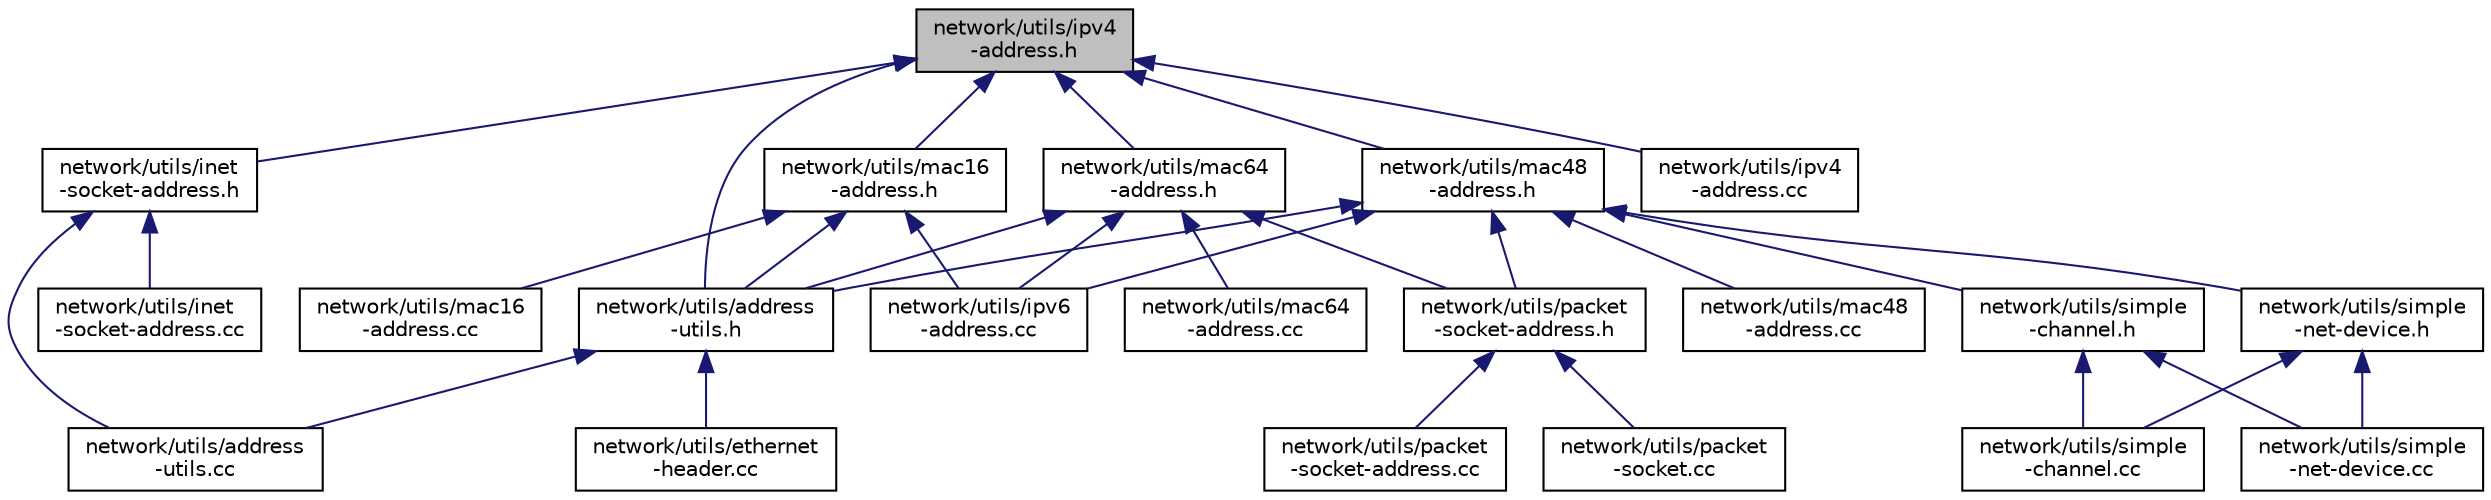digraph "network/utils/ipv4-address.h"
{
  edge [fontname="Helvetica",fontsize="10",labelfontname="Helvetica",labelfontsize="10"];
  node [fontname="Helvetica",fontsize="10",shape=record];
  Node1 [label="network/utils/ipv4\l-address.h",height=0.2,width=0.4,color="black", fillcolor="grey75", style="filled", fontcolor="black"];
  Node1 -> Node2 [dir="back",color="midnightblue",fontsize="10",style="solid"];
  Node2 [label="network/utils/address\l-utils.h",height=0.2,width=0.4,color="black", fillcolor="white", style="filled",URL="$d9/d93/address-utils_8h.html"];
  Node2 -> Node3 [dir="back",color="midnightblue",fontsize="10",style="solid"];
  Node3 [label="network/utils/address\l-utils.cc",height=0.2,width=0.4,color="black", fillcolor="white", style="filled",URL="$d5/db3/address-utils_8cc.html"];
  Node2 -> Node4 [dir="back",color="midnightblue",fontsize="10",style="solid"];
  Node4 [label="network/utils/ethernet\l-header.cc",height=0.2,width=0.4,color="black", fillcolor="white", style="filled",URL="$df/d6b/ethernet-header_8cc.html"];
  Node1 -> Node5 [dir="back",color="midnightblue",fontsize="10",style="solid"];
  Node5 [label="network/utils/mac64\l-address.h",height=0.2,width=0.4,color="black", fillcolor="white", style="filled",URL="$d2/df9/mac64-address_8h.html"];
  Node5 -> Node2 [dir="back",color="midnightblue",fontsize="10",style="solid"];
  Node5 -> Node6 [dir="back",color="midnightblue",fontsize="10",style="solid"];
  Node6 [label="network/utils/ipv6\l-address.cc",height=0.2,width=0.4,color="black", fillcolor="white", style="filled",URL="$d7/d82/ipv6-address_8cc.html"];
  Node5 -> Node7 [dir="back",color="midnightblue",fontsize="10",style="solid"];
  Node7 [label="network/utils/mac64\l-address.cc",height=0.2,width=0.4,color="black", fillcolor="white", style="filled",URL="$dc/dc2/mac64-address_8cc.html"];
  Node5 -> Node8 [dir="back",color="midnightblue",fontsize="10",style="solid"];
  Node8 [label="network/utils/packet\l-socket-address.h",height=0.2,width=0.4,color="black", fillcolor="white", style="filled",URL="$da/dfb/packet-socket-address_8h.html"];
  Node8 -> Node9 [dir="back",color="midnightblue",fontsize="10",style="solid"];
  Node9 [label="network/utils/packet\l-socket-address.cc",height=0.2,width=0.4,color="black", fillcolor="white", style="filled",URL="$d1/d37/packet-socket-address_8cc.html"];
  Node8 -> Node10 [dir="back",color="midnightblue",fontsize="10",style="solid"];
  Node10 [label="network/utils/packet\l-socket.cc",height=0.2,width=0.4,color="black", fillcolor="white", style="filled",URL="$dc/d8f/packet-socket_8cc.html"];
  Node1 -> Node11 [dir="back",color="midnightblue",fontsize="10",style="solid"];
  Node11 [label="network/utils/mac48\l-address.h",height=0.2,width=0.4,color="black", fillcolor="white", style="filled",URL="$db/dfd/mac48-address_8h.html"];
  Node11 -> Node2 [dir="back",color="midnightblue",fontsize="10",style="solid"];
  Node11 -> Node6 [dir="back",color="midnightblue",fontsize="10",style="solid"];
  Node11 -> Node12 [dir="back",color="midnightblue",fontsize="10",style="solid"];
  Node12 [label="network/utils/mac48\l-address.cc",height=0.2,width=0.4,color="black", fillcolor="white", style="filled",URL="$d6/db1/mac48-address_8cc.html"];
  Node11 -> Node8 [dir="back",color="midnightblue",fontsize="10",style="solid"];
  Node11 -> Node13 [dir="back",color="midnightblue",fontsize="10",style="solid"];
  Node13 [label="network/utils/simple\l-channel.h",height=0.2,width=0.4,color="black", fillcolor="white", style="filled",URL="$db/d18/simple-channel_8h.html"];
  Node13 -> Node14 [dir="back",color="midnightblue",fontsize="10",style="solid"];
  Node14 [label="network/utils/simple\l-channel.cc",height=0.2,width=0.4,color="black", fillcolor="white", style="filled",URL="$de/ddd/simple-channel_8cc.html"];
  Node13 -> Node15 [dir="back",color="midnightblue",fontsize="10",style="solid"];
  Node15 [label="network/utils/simple\l-net-device.cc",height=0.2,width=0.4,color="black", fillcolor="white", style="filled",URL="$db/d94/simple-net-device_8cc.html"];
  Node11 -> Node16 [dir="back",color="midnightblue",fontsize="10",style="solid"];
  Node16 [label="network/utils/simple\l-net-device.h",height=0.2,width=0.4,color="black", fillcolor="white", style="filled",URL="$d6/d6d/simple-net-device_8h.html"];
  Node16 -> Node14 [dir="back",color="midnightblue",fontsize="10",style="solid"];
  Node16 -> Node15 [dir="back",color="midnightblue",fontsize="10",style="solid"];
  Node1 -> Node17 [dir="back",color="midnightblue",fontsize="10",style="solid"];
  Node17 [label="network/utils/mac16\l-address.h",height=0.2,width=0.4,color="black", fillcolor="white", style="filled",URL="$dd/d8b/mac16-address_8h.html"];
  Node17 -> Node2 [dir="back",color="midnightblue",fontsize="10",style="solid"];
  Node17 -> Node6 [dir="back",color="midnightblue",fontsize="10",style="solid"];
  Node17 -> Node18 [dir="back",color="midnightblue",fontsize="10",style="solid"];
  Node18 [label="network/utils/mac16\l-address.cc",height=0.2,width=0.4,color="black", fillcolor="white", style="filled",URL="$d4/d3d/mac16-address_8cc.html"];
  Node1 -> Node19 [dir="back",color="midnightblue",fontsize="10",style="solid"];
  Node19 [label="network/utils/inet\l-socket-address.h",height=0.2,width=0.4,color="black", fillcolor="white", style="filled",URL="$db/d65/inet-socket-address_8h.html"];
  Node19 -> Node3 [dir="back",color="midnightblue",fontsize="10",style="solid"];
  Node19 -> Node20 [dir="back",color="midnightblue",fontsize="10",style="solid"];
  Node20 [label="network/utils/inet\l-socket-address.cc",height=0.2,width=0.4,color="black", fillcolor="white", style="filled",URL="$d4/dde/inet-socket-address_8cc.html"];
  Node1 -> Node21 [dir="back",color="midnightblue",fontsize="10",style="solid"];
  Node21 [label="network/utils/ipv4\l-address.cc",height=0.2,width=0.4,color="black", fillcolor="white", style="filled",URL="$d2/dc0/ipv4-address_8cc.html"];
}
